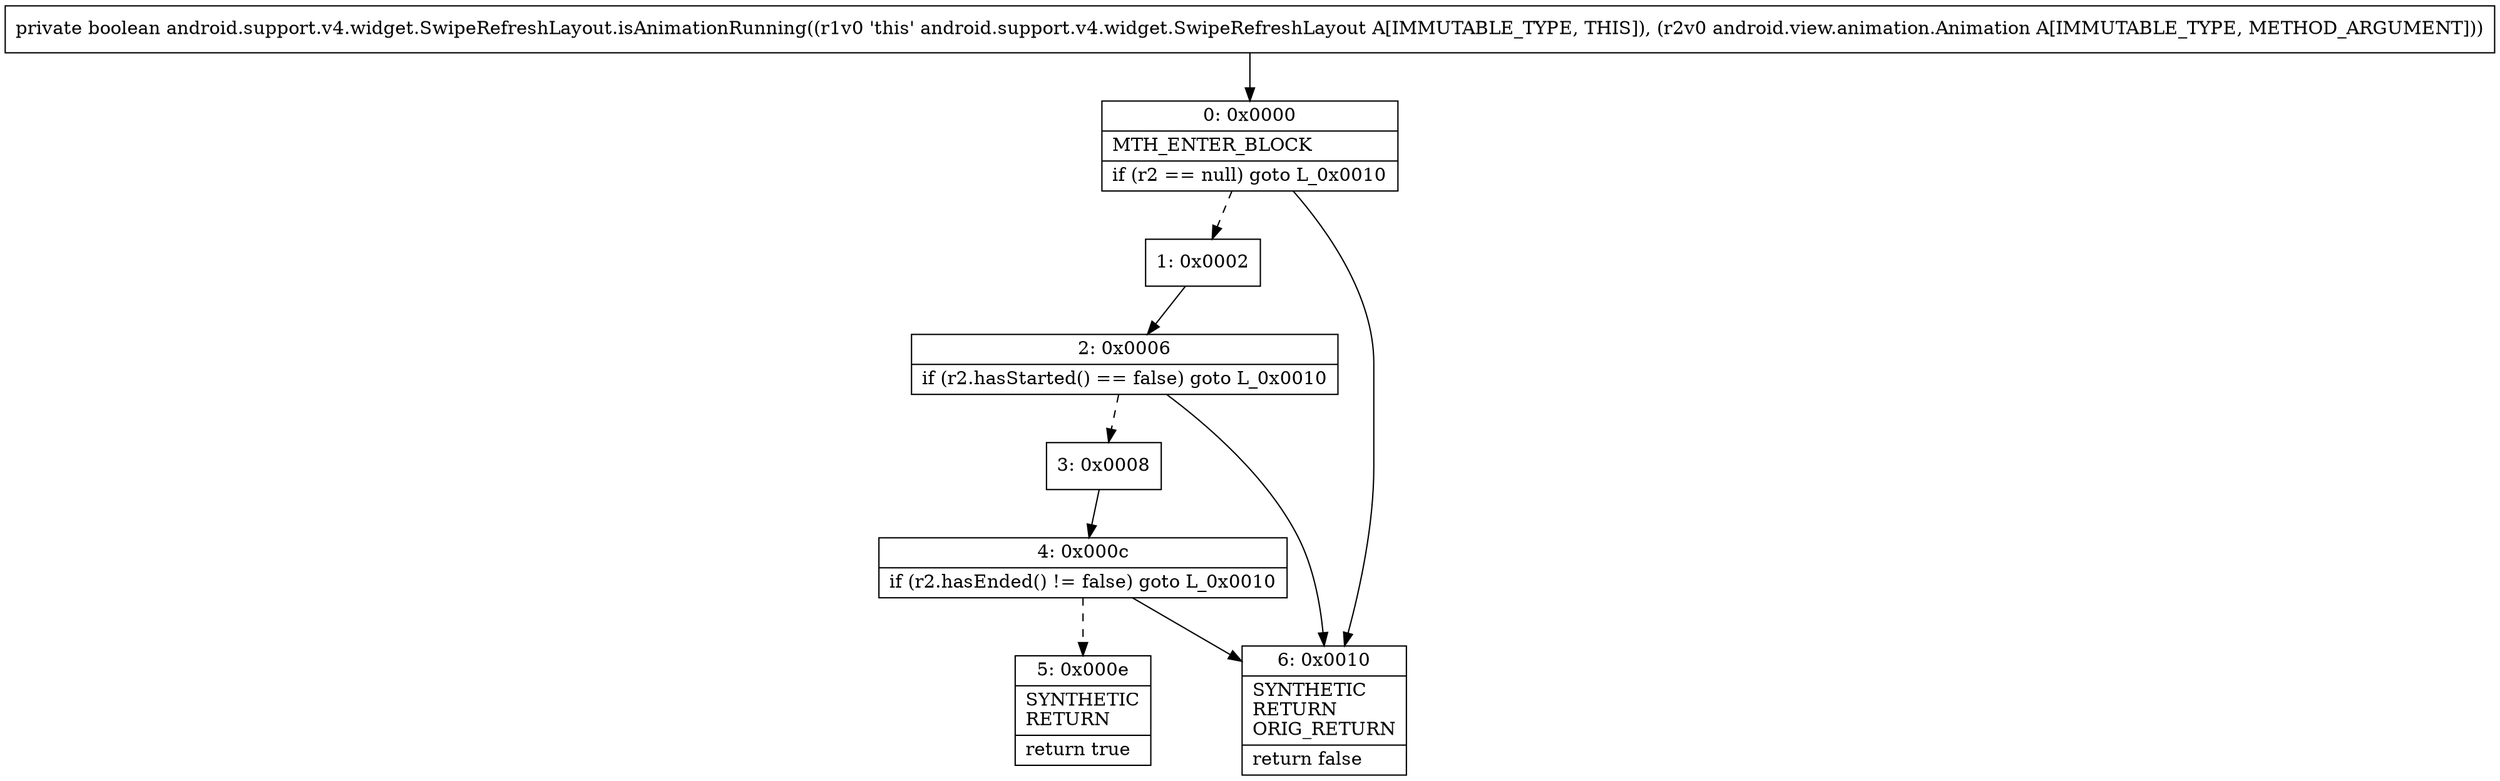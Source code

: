 digraph "CFG forandroid.support.v4.widget.SwipeRefreshLayout.isAnimationRunning(Landroid\/view\/animation\/Animation;)Z" {
Node_0 [shape=record,label="{0\:\ 0x0000|MTH_ENTER_BLOCK\l|if (r2 == null) goto L_0x0010\l}"];
Node_1 [shape=record,label="{1\:\ 0x0002}"];
Node_2 [shape=record,label="{2\:\ 0x0006|if (r2.hasStarted() == false) goto L_0x0010\l}"];
Node_3 [shape=record,label="{3\:\ 0x0008}"];
Node_4 [shape=record,label="{4\:\ 0x000c|if (r2.hasEnded() != false) goto L_0x0010\l}"];
Node_5 [shape=record,label="{5\:\ 0x000e|SYNTHETIC\lRETURN\l|return true\l}"];
Node_6 [shape=record,label="{6\:\ 0x0010|SYNTHETIC\lRETURN\lORIG_RETURN\l|return false\l}"];
MethodNode[shape=record,label="{private boolean android.support.v4.widget.SwipeRefreshLayout.isAnimationRunning((r1v0 'this' android.support.v4.widget.SwipeRefreshLayout A[IMMUTABLE_TYPE, THIS]), (r2v0 android.view.animation.Animation A[IMMUTABLE_TYPE, METHOD_ARGUMENT])) }"];
MethodNode -> Node_0;
Node_0 -> Node_1[style=dashed];
Node_0 -> Node_6;
Node_1 -> Node_2;
Node_2 -> Node_3[style=dashed];
Node_2 -> Node_6;
Node_3 -> Node_4;
Node_4 -> Node_5[style=dashed];
Node_4 -> Node_6;
}

